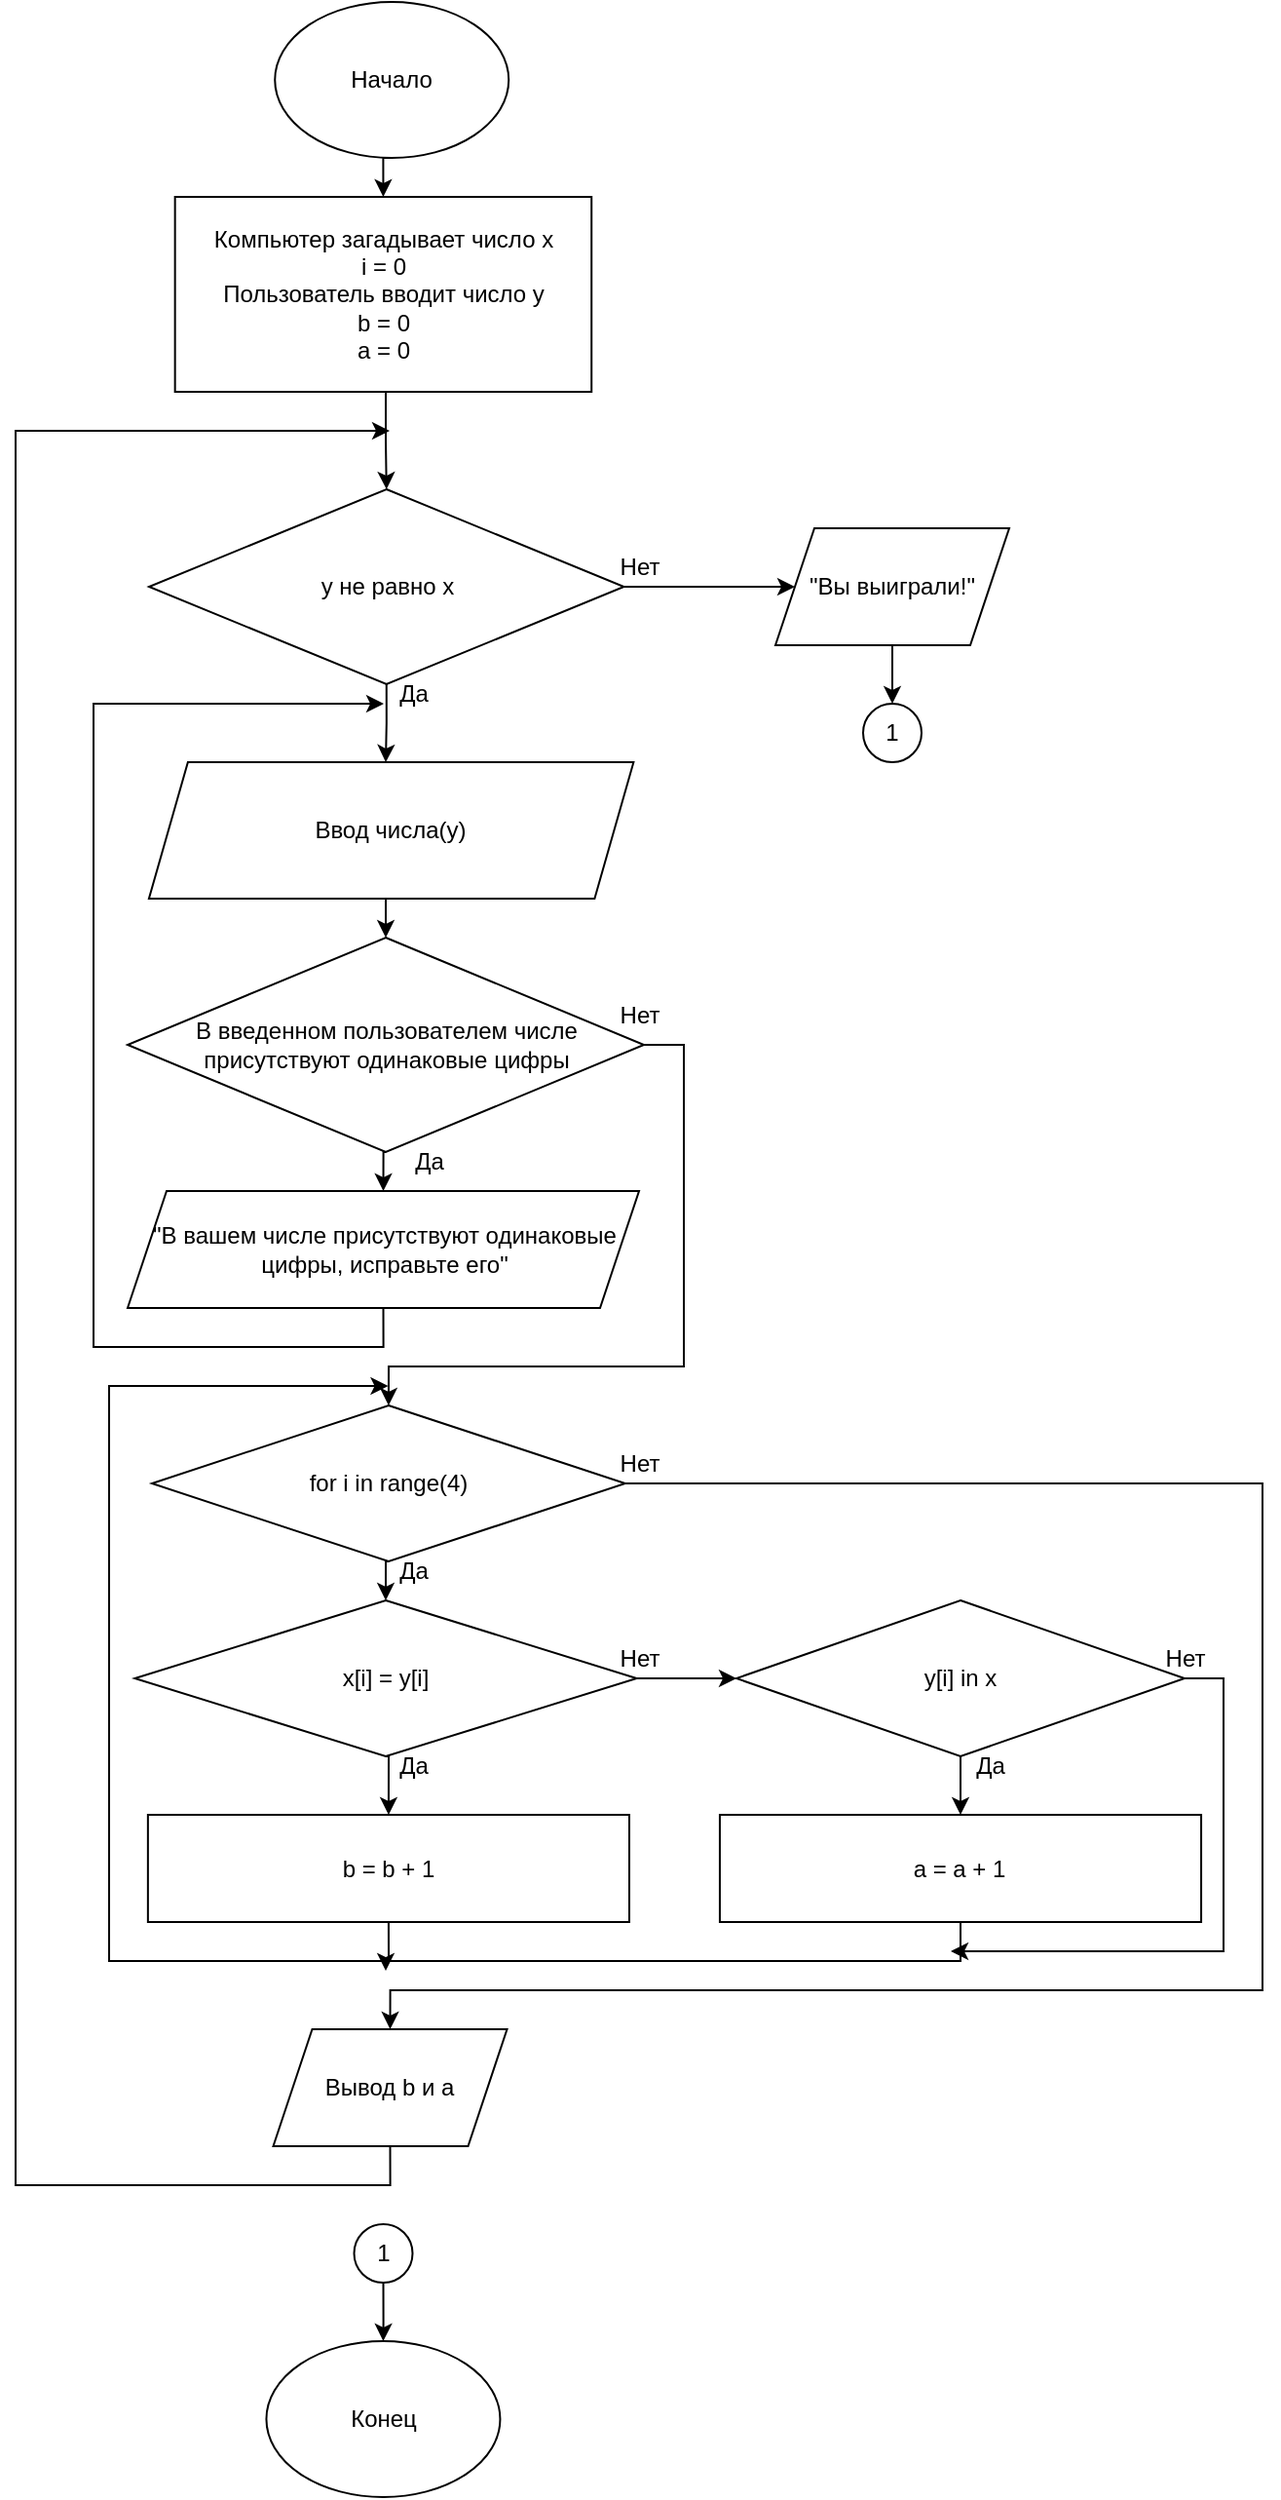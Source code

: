 <mxfile version="20.8.16" type="device"><diagram id="tL4neeLB4CcV3O5pq-OP" name="Страница 1"><mxGraphModel dx="1793" dy="995" grid="1" gridSize="10" guides="1" tooltips="1" connect="1" arrows="1" fold="1" page="1" pageScale="1" pageWidth="827" pageHeight="1169" math="0" shadow="0"><root><mxCell id="0"/><mxCell id="1" parent="0"/><mxCell id="a-9ykdPwMbvV5pBF0nit-3" style="edgeStyle=orthogonalEdgeStyle;rounded=0;orthogonalLoop=1;jettySize=auto;html=1;exitX=0.5;exitY=1;exitDx=0;exitDy=0;entryX=0.5;entryY=0;entryDx=0;entryDy=0;" parent="1" source="a-9ykdPwMbvV5pBF0nit-1" target="a-9ykdPwMbvV5pBF0nit-2" edge="1"><mxGeometry relative="1" as="geometry"/></mxCell><mxCell id="a-9ykdPwMbvV5pBF0nit-1" value="Начало" style="ellipse;whiteSpace=wrap;html=1;" parent="1" vertex="1"><mxGeometry x="343.11" y="20" width="120" height="80" as="geometry"/></mxCell><mxCell id="nlBPueckVn01PJw-sLPn-9" style="edgeStyle=orthogonalEdgeStyle;rounded=0;orthogonalLoop=1;jettySize=auto;html=1;exitX=0.5;exitY=1;exitDx=0;exitDy=0;entryX=0.5;entryY=0;entryDx=0;entryDy=0;" edge="1" parent="1" source="a-9ykdPwMbvV5pBF0nit-2" target="a-9ykdPwMbvV5pBF0nit-7"><mxGeometry relative="1" as="geometry"><Array as="points"><mxPoint x="400" y="220"/><mxPoint x="400" y="245"/></Array></mxGeometry></mxCell><mxCell id="a-9ykdPwMbvV5pBF0nit-2" value="Компьютер загадывает число x&lt;br&gt;i = 0&lt;br&gt;Пользователь вводит число y&lt;br&gt;b = 0&lt;br&gt;a = 0" style="rounded=0;whiteSpace=wrap;html=1;" parent="1" vertex="1"><mxGeometry x="291.83" y="120" width="213.78" height="100" as="geometry"/></mxCell><mxCell id="a-9ykdPwMbvV5pBF0nit-6" style="edgeStyle=orthogonalEdgeStyle;rounded=0;orthogonalLoop=1;jettySize=auto;html=1;exitX=0.5;exitY=1;exitDx=0;exitDy=0;" parent="1" source="a-9ykdPwMbvV5pBF0nit-7" edge="1"><mxGeometry relative="1" as="geometry"><mxPoint x="400" y="410" as="targetPoint"/></mxGeometry></mxCell><mxCell id="nlBPueckVn01PJw-sLPn-2" style="edgeStyle=orthogonalEdgeStyle;rounded=0;orthogonalLoop=1;jettySize=auto;html=1;exitX=1;exitY=0.5;exitDx=0;exitDy=0;" edge="1" parent="1" source="a-9ykdPwMbvV5pBF0nit-7" target="CqEqGzZt2KuTXMHUtGIb-19"><mxGeometry relative="1" as="geometry"/></mxCell><mxCell id="a-9ykdPwMbvV5pBF0nit-7" value="y не равно x" style="rhombus;whiteSpace=wrap;html=1;" parent="1" vertex="1"><mxGeometry x="278.5" y="270" width="243.75" height="100" as="geometry"/></mxCell><mxCell id="a-9ykdPwMbvV5pBF0nit-8" value="Конец" style="ellipse;whiteSpace=wrap;html=1;" parent="1" vertex="1"><mxGeometry x="338.72" y="1220" width="120" height="80" as="geometry"/></mxCell><mxCell id="a-9ykdPwMbvV5pBF0nit-24" style="edgeStyle=orthogonalEdgeStyle;rounded=0;orthogonalLoop=1;jettySize=auto;html=1;exitX=0.5;exitY=1;exitDx=0;exitDy=0;entryX=0.5;entryY=0;entryDx=0;entryDy=0;" parent="1" source="a-9ykdPwMbvV5pBF0nit-11" edge="1"><mxGeometry relative="1" as="geometry"><mxPoint x="400" y="500" as="targetPoint"/></mxGeometry></mxCell><mxCell id="a-9ykdPwMbvV5pBF0nit-11" value="Ввод числа(y)" style="shape=parallelogram;perimeter=parallelogramPerimeter;whiteSpace=wrap;html=1;fixedSize=1;" parent="1" vertex="1"><mxGeometry x="278.44" y="410" width="248.75" height="70" as="geometry"/></mxCell><mxCell id="a-9ykdPwMbvV5pBF0nit-12" value="Да" style="text;html=1;align=center;verticalAlign=middle;resizable=0;points=[];autosize=1;strokeColor=none;fillColor=none;" parent="1" vertex="1"><mxGeometry x="394" y="360" width="40" height="30" as="geometry"/></mxCell><mxCell id="CqEqGzZt2KuTXMHUtGIb-30" style="edgeStyle=orthogonalEdgeStyle;rounded=0;orthogonalLoop=1;jettySize=auto;html=1;exitX=0.5;exitY=1;exitDx=0;exitDy=0;" parent="1" source="a-9ykdPwMbvV5pBF0nit-16" edge="1"><mxGeometry relative="1" as="geometry"><mxPoint x="402" y="240" as="targetPoint"/><Array as="points"><mxPoint x="402" y="1140"/><mxPoint x="210" y="1140"/><mxPoint x="210" y="240"/></Array></mxGeometry></mxCell><mxCell id="a-9ykdPwMbvV5pBF0nit-16" value="Вывод b и a" style="shape=parallelogram;perimeter=parallelogramPerimeter;whiteSpace=wrap;html=1;fixedSize=1;" parent="1" vertex="1"><mxGeometry x="342.25" y="1060" width="120" height="60" as="geometry"/></mxCell><mxCell id="a-9ykdPwMbvV5pBF0nit-17" value="" style="endArrow=none;dashed=1;html=1;dashPattern=1 3;strokeWidth=2;rounded=0;exitX=1;exitY=0.5;exitDx=0;exitDy=0;startArrow=none;" parent="1" edge="1"><mxGeometry width="50" height="50" relative="1" as="geometry"><mxPoint x="812.25" y="985" as="sourcePoint"/><mxPoint x="812.25" y="985" as="targetPoint"/></mxGeometry></mxCell><mxCell id="nlBPueckVn01PJw-sLPn-10" style="edgeStyle=orthogonalEdgeStyle;rounded=0;orthogonalLoop=1;jettySize=auto;html=1;exitX=0.5;exitY=1;exitDx=0;exitDy=0;entryX=0.5;entryY=0;entryDx=0;entryDy=0;" edge="1" parent="1" source="a-9ykdPwMbvV5pBF0nit-35" target="CqEqGzZt2KuTXMHUtGIb-1"><mxGeometry relative="1" as="geometry"/></mxCell><mxCell id="nlBPueckVn01PJw-sLPn-26" style="edgeStyle=orthogonalEdgeStyle;rounded=0;orthogonalLoop=1;jettySize=auto;html=1;exitX=1;exitY=0.5;exitDx=0;exitDy=0;entryX=0.5;entryY=0;entryDx=0;entryDy=0;" edge="1" parent="1" source="a-9ykdPwMbvV5pBF0nit-35" target="a-9ykdPwMbvV5pBF0nit-16"><mxGeometry relative="1" as="geometry"><Array as="points"><mxPoint x="850" y="780"/><mxPoint x="850" y="1040"/><mxPoint x="402" y="1040"/></Array></mxGeometry></mxCell><mxCell id="a-9ykdPwMbvV5pBF0nit-35" value="for i in range(4)" style="rhombus;whiteSpace=wrap;html=1;" parent="1" vertex="1"><mxGeometry x="280" y="740" width="242.92" height="80" as="geometry"/></mxCell><mxCell id="nlBPueckVn01PJw-sLPn-11" style="edgeStyle=orthogonalEdgeStyle;rounded=0;orthogonalLoop=1;jettySize=auto;html=1;exitX=1;exitY=0.5;exitDx=0;exitDy=0;entryX=0;entryY=0.5;entryDx=0;entryDy=0;" edge="1" parent="1" source="CqEqGzZt2KuTXMHUtGIb-1" target="CqEqGzZt2KuTXMHUtGIb-3"><mxGeometry relative="1" as="geometry"/></mxCell><mxCell id="nlBPueckVn01PJw-sLPn-13" style="edgeStyle=orthogonalEdgeStyle;rounded=0;orthogonalLoop=1;jettySize=auto;html=1;exitX=0.5;exitY=1;exitDx=0;exitDy=0;entryX=0.5;entryY=0;entryDx=0;entryDy=0;" edge="1" parent="1" source="CqEqGzZt2KuTXMHUtGIb-1" target="CqEqGzZt2KuTXMHUtGIb-6"><mxGeometry relative="1" as="geometry"/></mxCell><mxCell id="CqEqGzZt2KuTXMHUtGIb-1" value="x[i] = y[i]" style="rhombus;whiteSpace=wrap;html=1;" parent="1" vertex="1"><mxGeometry x="271.18" y="840" width="257.63" height="80" as="geometry"/></mxCell><mxCell id="nlBPueckVn01PJw-sLPn-12" style="edgeStyle=orthogonalEdgeStyle;rounded=0;orthogonalLoop=1;jettySize=auto;html=1;exitX=0.5;exitY=1;exitDx=0;exitDy=0;entryX=0.5;entryY=0;entryDx=0;entryDy=0;" edge="1" parent="1" source="CqEqGzZt2KuTXMHUtGIb-3" target="nlBPueckVn01PJw-sLPn-7"><mxGeometry relative="1" as="geometry"/></mxCell><mxCell id="nlBPueckVn01PJw-sLPn-19" style="edgeStyle=orthogonalEdgeStyle;rounded=0;orthogonalLoop=1;jettySize=auto;html=1;exitX=1;exitY=0.5;exitDx=0;exitDy=0;" edge="1" parent="1" source="CqEqGzZt2KuTXMHUtGIb-3"><mxGeometry relative="1" as="geometry"><mxPoint x="690" y="1020" as="targetPoint"/><Array as="points"><mxPoint x="830" y="880"/><mxPoint x="830" y="1020"/></Array></mxGeometry></mxCell><mxCell id="CqEqGzZt2KuTXMHUtGIb-3" value="y[i] in x" style="rhombus;whiteSpace=wrap;html=1;" parent="1" vertex="1"><mxGeometry x="580" y="840" width="230" height="80" as="geometry"/></mxCell><mxCell id="nlBPueckVn01PJw-sLPn-14" style="edgeStyle=orthogonalEdgeStyle;rounded=0;orthogonalLoop=1;jettySize=auto;html=1;exitX=0.5;exitY=1;exitDx=0;exitDy=0;" edge="1" parent="1" source="CqEqGzZt2KuTXMHUtGIb-6"><mxGeometry relative="1" as="geometry"><mxPoint x="401.235" y="730" as="targetPoint"/><Array as="points"><mxPoint x="401" y="1025"/><mxPoint x="258" y="1025"/><mxPoint x="258" y="730"/></Array></mxGeometry></mxCell><mxCell id="CqEqGzZt2KuTXMHUtGIb-6" value="b = b + 1" style="whiteSpace=wrap;html=1;" parent="1" vertex="1"><mxGeometry x="277.93" y="950" width="247.06" height="55" as="geometry"/></mxCell><mxCell id="nlBPueckVn01PJw-sLPn-21" style="edgeStyle=orthogonalEdgeStyle;rounded=0;orthogonalLoop=1;jettySize=auto;html=1;exitX=0.5;exitY=1;exitDx=0;exitDy=0;" edge="1" parent="1" source="CqEqGzZt2KuTXMHUtGIb-19" target="nlBPueckVn01PJw-sLPn-22"><mxGeometry relative="1" as="geometry"><mxPoint x="660" y="390" as="targetPoint"/></mxGeometry></mxCell><mxCell id="CqEqGzZt2KuTXMHUtGIb-19" value="&quot;Вы выиграли!&quot;" style="shape=parallelogram;perimeter=parallelogramPerimeter;whiteSpace=wrap;html=1;fixedSize=1;" parent="1" vertex="1"><mxGeometry x="600" y="290" width="120" height="60" as="geometry"/></mxCell><mxCell id="CqEqGzZt2KuTXMHUtGIb-25" style="edgeStyle=orthogonalEdgeStyle;rounded=0;orthogonalLoop=1;jettySize=auto;html=1;exitX=0.5;exitY=1;exitDx=0;exitDy=0;entryX=0.5;entryY=0;entryDx=0;entryDy=0;" parent="1" source="CqEqGzZt2KuTXMHUtGIb-23" target="CqEqGzZt2KuTXMHUtGIb-24" edge="1"><mxGeometry relative="1" as="geometry"/></mxCell><mxCell id="CqEqGzZt2KuTXMHUtGIb-28" style="edgeStyle=orthogonalEdgeStyle;rounded=0;orthogonalLoop=1;jettySize=auto;html=1;exitX=1;exitY=0.5;exitDx=0;exitDy=0;entryX=0.5;entryY=0;entryDx=0;entryDy=0;" parent="1" source="CqEqGzZt2KuTXMHUtGIb-23" target="a-9ykdPwMbvV5pBF0nit-35" edge="1"><mxGeometry relative="1" as="geometry"><Array as="points"><mxPoint x="553" y="555"/><mxPoint x="553" y="720"/><mxPoint x="402" y="720"/></Array></mxGeometry></mxCell><mxCell id="CqEqGzZt2KuTXMHUtGIb-23" value="В введенном пользователем числе присутствуют одинаковые цифры" style="rhombus;whiteSpace=wrap;html=1;" parent="1" vertex="1"><mxGeometry x="267.5" y="500" width="265" height="110" as="geometry"/></mxCell><mxCell id="nlBPueckVn01PJw-sLPn-1" style="edgeStyle=orthogonalEdgeStyle;rounded=0;orthogonalLoop=1;jettySize=auto;html=1;exitX=0.5;exitY=1;exitDx=0;exitDy=0;" edge="1" parent="1" source="CqEqGzZt2KuTXMHUtGIb-24"><mxGeometry relative="1" as="geometry"><mxPoint x="399" y="380" as="targetPoint"/><Array as="points"><mxPoint x="399" y="710"/><mxPoint x="250" y="710"/><mxPoint x="250" y="380"/></Array></mxGeometry></mxCell><mxCell id="CqEqGzZt2KuTXMHUtGIb-24" value="&quot;В вашем числе присутствуют одинаковые цифры, исправьте его&quot;" style="shape=parallelogram;perimeter=parallelogramPerimeter;whiteSpace=wrap;html=1;fixedSize=1;" parent="1" vertex="1"><mxGeometry x="267.5" y="630" width="262.5" height="60" as="geometry"/></mxCell><mxCell id="CqEqGzZt2KuTXMHUtGIb-27" value="Да" style="text;html=1;align=center;verticalAlign=middle;resizable=0;points=[];autosize=1;strokeColor=none;fillColor=none;" parent="1" vertex="1"><mxGeometry x="402.25" y="600" width="40" height="30" as="geometry"/></mxCell><mxCell id="CqEqGzZt2KuTXMHUtGIb-29" value="Нет" style="text;html=1;align=center;verticalAlign=middle;resizable=0;points=[];autosize=1;strokeColor=none;fillColor=none;" parent="1" vertex="1"><mxGeometry x="510" y="525" width="40" height="30" as="geometry"/></mxCell><mxCell id="nlBPueckVn01PJw-sLPn-3" value="Нет" style="text;html=1;align=center;verticalAlign=middle;resizable=0;points=[];autosize=1;strokeColor=none;fillColor=none;" vertex="1" parent="1"><mxGeometry x="510" y="295" width="40" height="30" as="geometry"/></mxCell><mxCell id="nlBPueckVn01PJw-sLPn-15" style="edgeStyle=orthogonalEdgeStyle;rounded=0;orthogonalLoop=1;jettySize=auto;html=1;exitX=0.5;exitY=1;exitDx=0;exitDy=0;" edge="1" parent="1" source="nlBPueckVn01PJw-sLPn-7"><mxGeometry relative="1" as="geometry"><mxPoint x="400" y="1030" as="targetPoint"/><Array as="points"><mxPoint x="695" y="1025"/><mxPoint x="400" y="1025"/></Array></mxGeometry></mxCell><mxCell id="nlBPueckVn01PJw-sLPn-7" value="a = a + 1" style="whiteSpace=wrap;html=1;" vertex="1" parent="1"><mxGeometry x="571.47" y="950" width="247.06" height="55" as="geometry"/></mxCell><mxCell id="nlBPueckVn01PJw-sLPn-22" value="1" style="ellipse;whiteSpace=wrap;html=1;aspect=fixed;" vertex="1" parent="1"><mxGeometry x="645" y="380" width="30" height="30" as="geometry"/></mxCell><mxCell id="nlBPueckVn01PJw-sLPn-25" style="edgeStyle=orthogonalEdgeStyle;rounded=0;orthogonalLoop=1;jettySize=auto;html=1;exitX=0.5;exitY=1;exitDx=0;exitDy=0;" edge="1" parent="1" source="nlBPueckVn01PJw-sLPn-24" target="a-9ykdPwMbvV5pBF0nit-8"><mxGeometry relative="1" as="geometry"/></mxCell><mxCell id="nlBPueckVn01PJw-sLPn-24" value="1" style="ellipse;whiteSpace=wrap;html=1;aspect=fixed;" vertex="1" parent="1"><mxGeometry x="383.75" y="1160" width="30" height="30" as="geometry"/></mxCell><mxCell id="nlBPueckVn01PJw-sLPn-27" value="Нет" style="text;html=1;align=center;verticalAlign=middle;resizable=0;points=[];autosize=1;strokeColor=none;fillColor=none;" vertex="1" parent="1"><mxGeometry x="510" y="755" width="40" height="30" as="geometry"/></mxCell><mxCell id="nlBPueckVn01PJw-sLPn-28" value="Да" style="text;html=1;align=center;verticalAlign=middle;resizable=0;points=[];autosize=1;strokeColor=none;fillColor=none;" vertex="1" parent="1"><mxGeometry x="394" y="810" width="40" height="30" as="geometry"/></mxCell><mxCell id="nlBPueckVn01PJw-sLPn-29" value="Нет" style="text;html=1;align=center;verticalAlign=middle;resizable=0;points=[];autosize=1;strokeColor=none;fillColor=none;" vertex="1" parent="1"><mxGeometry x="510" y="855" width="40" height="30" as="geometry"/></mxCell><mxCell id="nlBPueckVn01PJw-sLPn-30" value="Да" style="text;html=1;align=center;verticalAlign=middle;resizable=0;points=[];autosize=1;strokeColor=none;fillColor=none;" vertex="1" parent="1"><mxGeometry x="394" y="910" width="40" height="30" as="geometry"/></mxCell><mxCell id="nlBPueckVn01PJw-sLPn-31" value="Нет" style="text;html=1;align=center;verticalAlign=middle;resizable=0;points=[];autosize=1;strokeColor=none;fillColor=none;" vertex="1" parent="1"><mxGeometry x="790" y="855" width="40" height="30" as="geometry"/></mxCell><mxCell id="nlBPueckVn01PJw-sLPn-32" value="Да" style="text;html=1;align=center;verticalAlign=middle;resizable=0;points=[];autosize=1;strokeColor=none;fillColor=none;" vertex="1" parent="1"><mxGeometry x="690" y="910" width="40" height="30" as="geometry"/></mxCell></root></mxGraphModel></diagram></mxfile>
